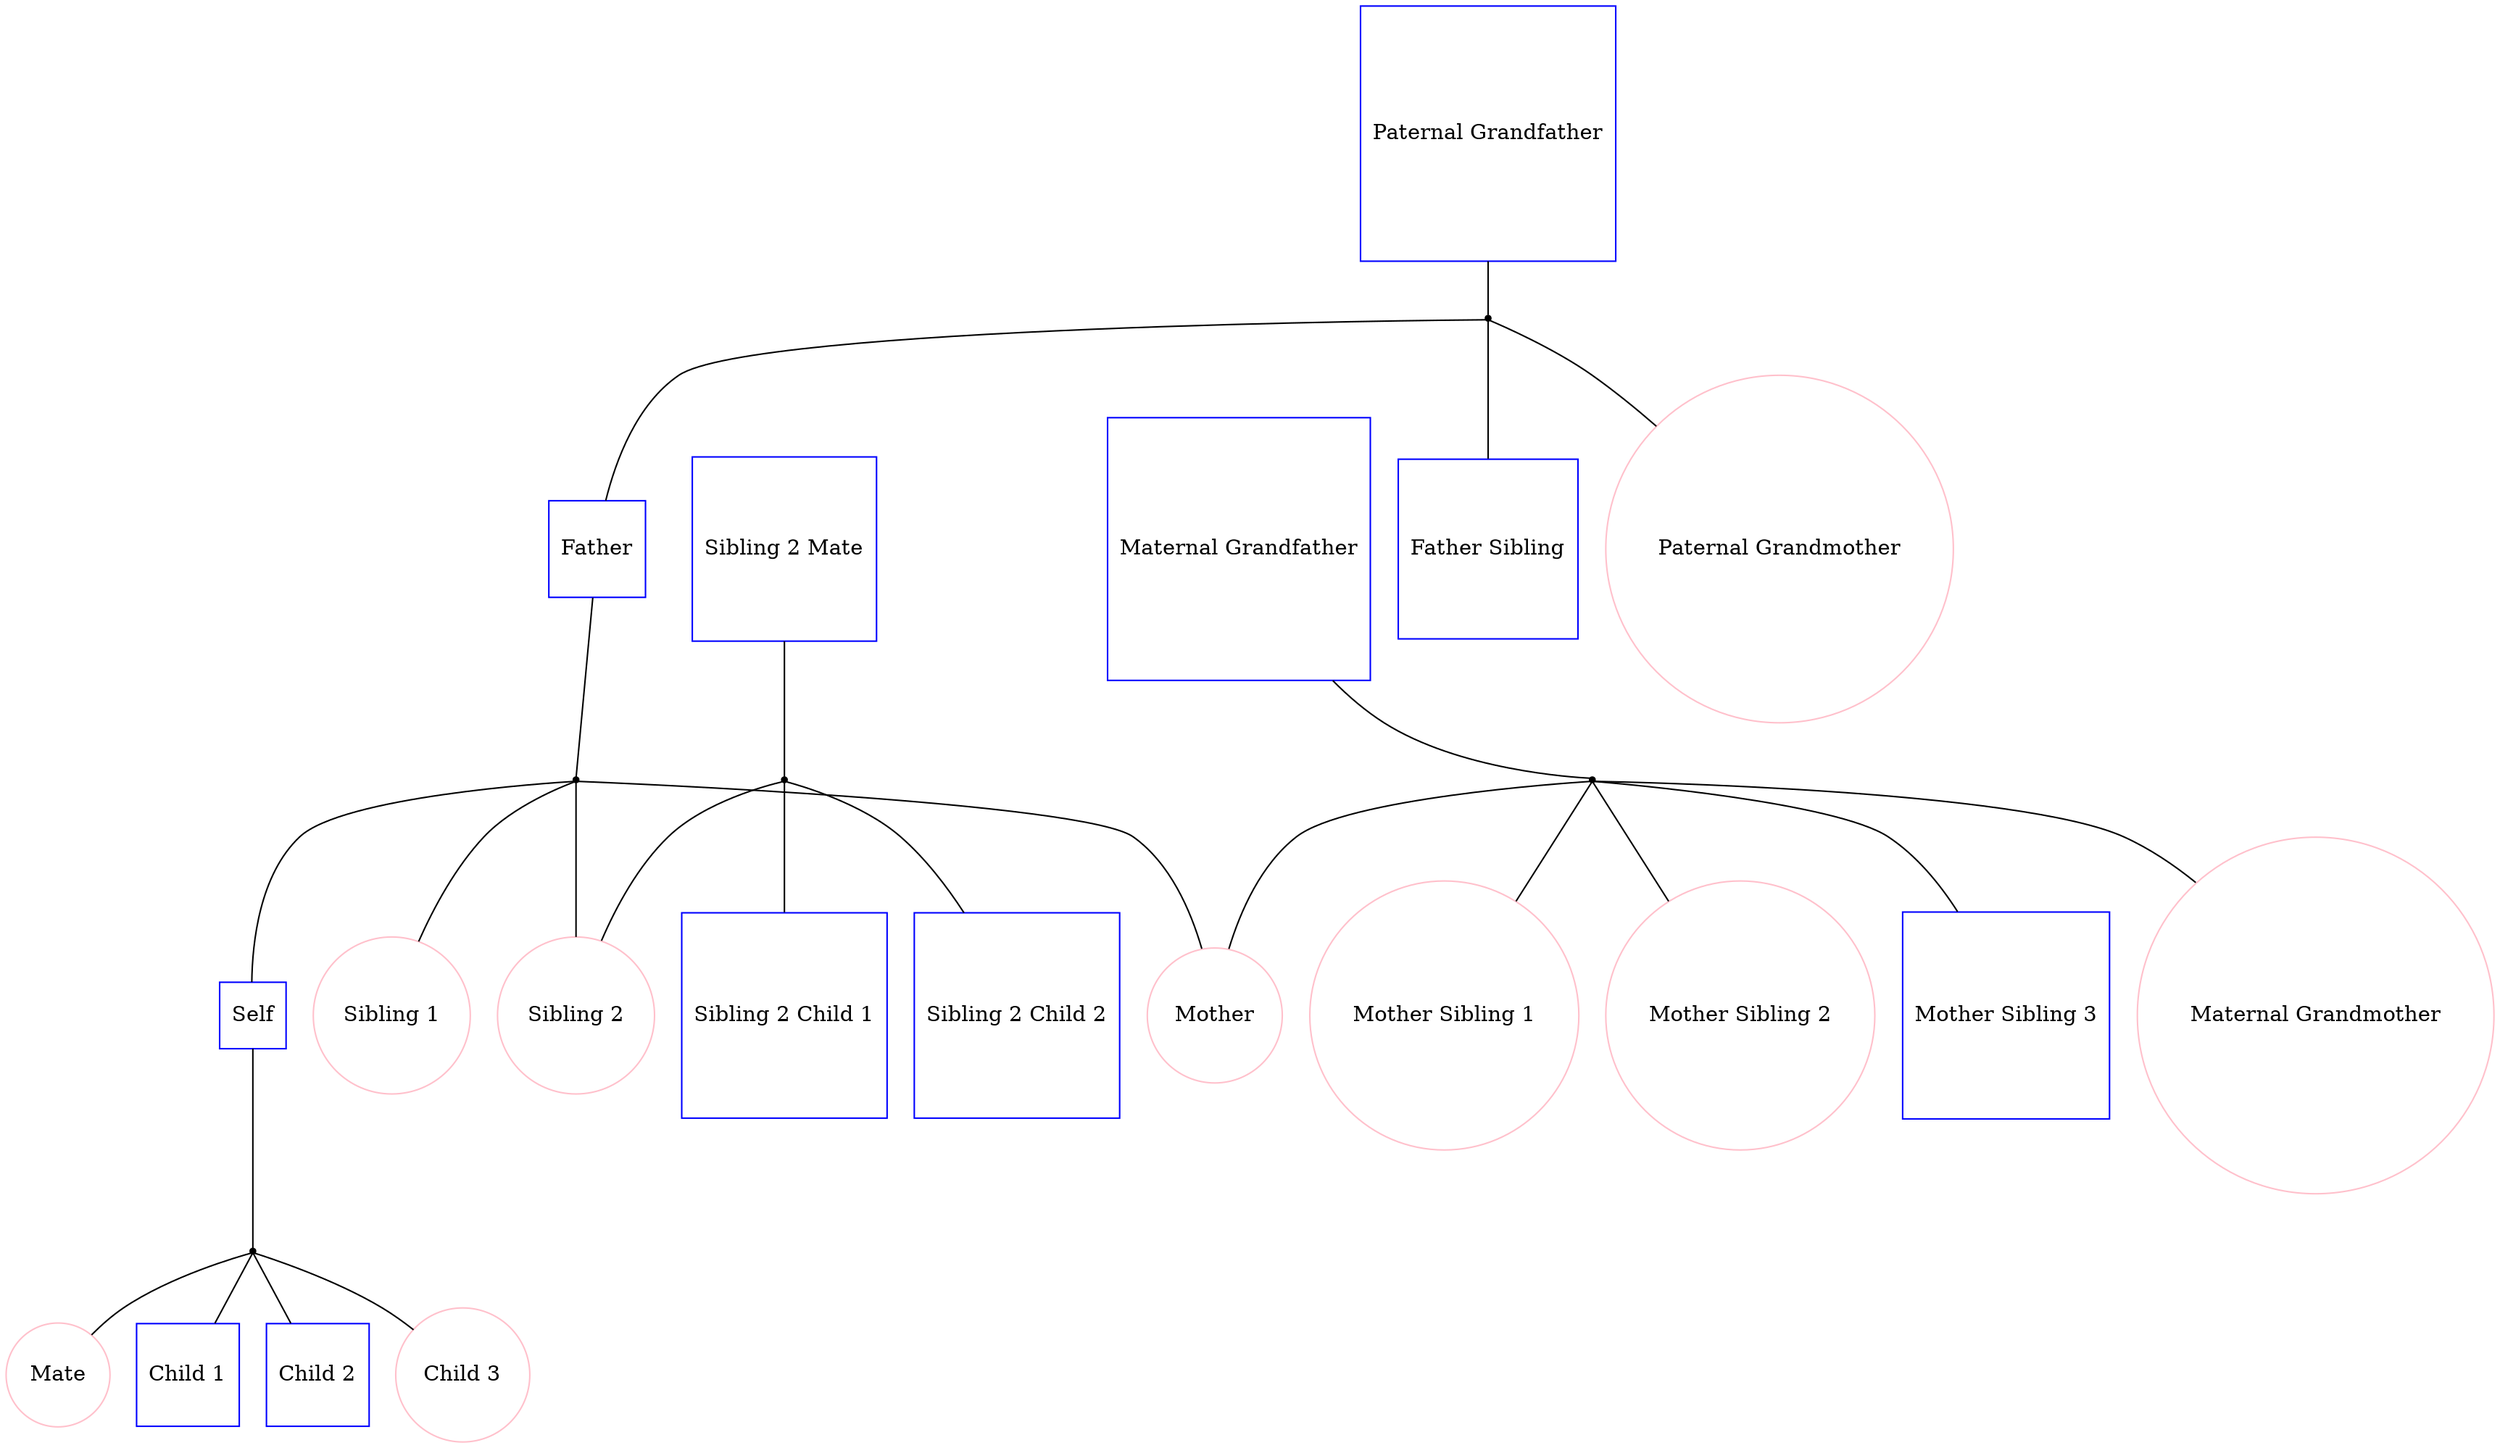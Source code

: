 
graph f11 {
"Self" [shape=box, regular=1, color="blue"];
"Mate" [shape=oval, regular=1, color="pink"];
"Child 1" [shape=box, regular=1, color="blue"];
"Child 2" [shape=box, regular=1, color="blue"];
"Child 3" [shape=oval, regular=1, color="pink"];
"Sibling 1" [shape=oval, regular=1, color="pink"];
"Sibling 2" [shape=oval, regular=1, color="pink"];
"Sibling 2 Mate" [shape=box, regular=1, color="blue"];
"Sibling 2 Child 1" [shape=box, regular=1, color="blue"];
"Sibling 2 Child 2" [shape=box, regular=1, color="blue"];
"Mother" [shape=oval, regular=1, color="pink"];
"Mother Sibling 1" [shape=oval, regular=1, color="pink"];
"Mother Sibling 2" [shape=oval, regular=1, color="pink"];
"Mother Sibling 3" [shape=box, regular=1, color="blue"];
"Maternal Grandmother" [shape=oval, regular=1, color="pink"];
"Maternal Grandfather" [shape=box, regular=1, color="blue"];
"Father" [shape=box, regular=1, color="blue"];
"Father Sibling" [shape=box, regular=1, color="blue"];
"Paternal Grandmother" [shape=oval, regular=1, color="pink"];
"Paternal Grandfather" [shape=box, regular=1, color="blue"];

"self+mate" [shape=point];
"sibling2mate+sibling2" [shape=point];
"maternalgrandfather+maternalgrandmother" [shape=point];
"father+mother" [shape=point];
"paternalgrandfather+paternalgrandmother" [shape=point];

"Self" -- "self+mate" -- "Mate";
"Sibling 2 Mate" -- "sibling2mate+sibling2" -- "Sibling 2";
"Maternal Grandfather" -- "maternalgrandfather+maternalgrandmother" -- "Maternal Grandmother";
"Father" -- "father+mother" -- "Mother";
"Paternal Grandfather" -- "paternalgrandfather+paternalgrandmother" -- "Paternal Grandmother";

"father+mother" -- "Self";
"self+mate" -- "Child 1";
"self+mate" -- "Child 2";
"self+mate" -- "Child 3";
"father+mother" -- "Sibling 1";
"father+mother" -- "Sibling 2";
"sibling2mate+sibling2" -- "Sibling 2 Child 1";
"sibling2mate+sibling2" -- "Sibling 2 Child 2";
"maternalgrandfather+maternalgrandmother" -- "Mother";
"maternalgrandfather+maternalgrandmother" -- "Mother Sibling 1";
"maternalgrandfather+maternalgrandmother" -- "Mother Sibling 2";
"maternalgrandfather+maternalgrandmother" -- "Mother Sibling 3";
"paternalgrandfather+paternalgrandmother" -- "Father";
"paternalgrandfather+paternalgrandmother" -- "Father Sibling";
}
    